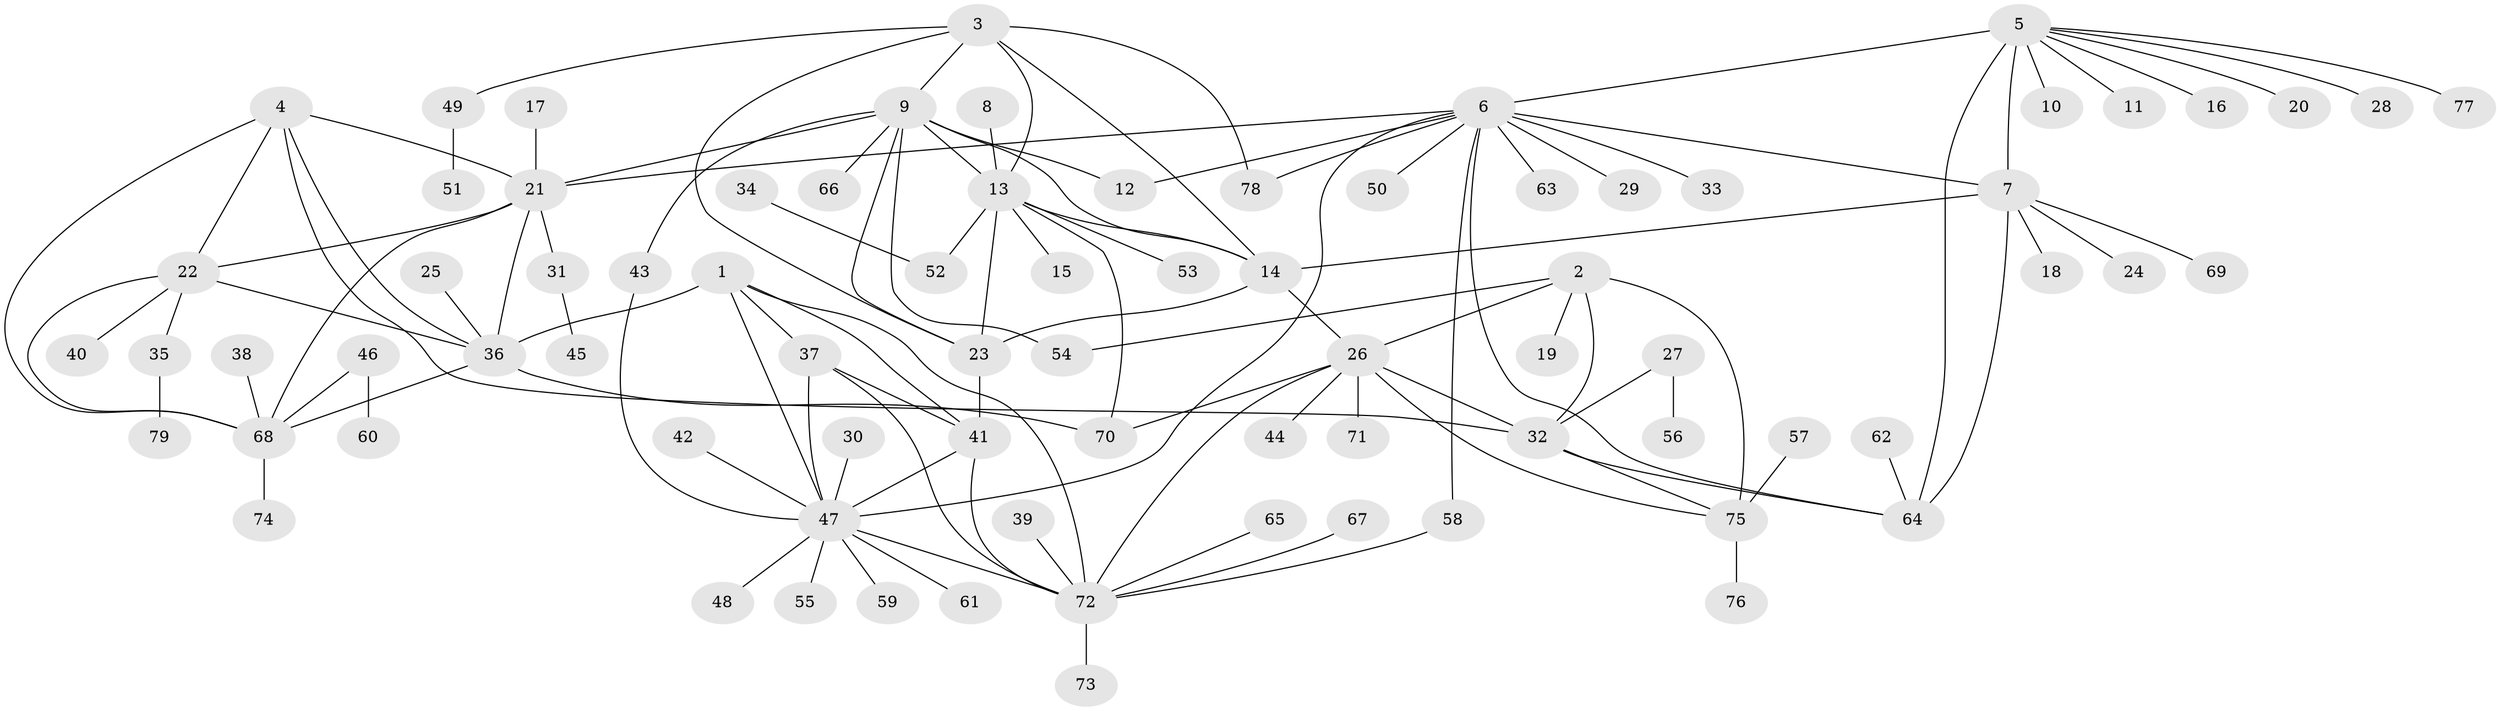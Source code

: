 // original degree distribution, {6: 0.03571428571428571, 5: 0.044642857142857144, 11: 0.008928571428571428, 13: 0.008928571428571428, 7: 0.03571428571428571, 10: 0.026785714285714284, 8: 0.03571428571428571, 9: 0.017857142857142856, 14: 0.008928571428571428, 1: 0.5714285714285714, 2: 0.17857142857142858, 3: 0.026785714285714284}
// Generated by graph-tools (version 1.1) at 2025/37/03/04/25 23:37:42]
// undirected, 79 vertices, 115 edges
graph export_dot {
  node [color=gray90,style=filled];
  1;
  2;
  3;
  4;
  5;
  6;
  7;
  8;
  9;
  10;
  11;
  12;
  13;
  14;
  15;
  16;
  17;
  18;
  19;
  20;
  21;
  22;
  23;
  24;
  25;
  26;
  27;
  28;
  29;
  30;
  31;
  32;
  33;
  34;
  35;
  36;
  37;
  38;
  39;
  40;
  41;
  42;
  43;
  44;
  45;
  46;
  47;
  48;
  49;
  50;
  51;
  52;
  53;
  54;
  55;
  56;
  57;
  58;
  59;
  60;
  61;
  62;
  63;
  64;
  65;
  66;
  67;
  68;
  69;
  70;
  71;
  72;
  73;
  74;
  75;
  76;
  77;
  78;
  79;
  1 -- 36 [weight=1.0];
  1 -- 37 [weight=1.0];
  1 -- 41 [weight=1.0];
  1 -- 47 [weight=1.0];
  1 -- 72 [weight=1.0];
  2 -- 19 [weight=1.0];
  2 -- 26 [weight=2.0];
  2 -- 32 [weight=2.0];
  2 -- 54 [weight=1.0];
  2 -- 75 [weight=2.0];
  3 -- 9 [weight=1.0];
  3 -- 13 [weight=1.0];
  3 -- 14 [weight=1.0];
  3 -- 23 [weight=1.0];
  3 -- 49 [weight=1.0];
  3 -- 78 [weight=1.0];
  4 -- 21 [weight=1.0];
  4 -- 22 [weight=1.0];
  4 -- 32 [weight=1.0];
  4 -- 36 [weight=1.0];
  4 -- 68 [weight=1.0];
  5 -- 6 [weight=2.0];
  5 -- 7 [weight=2.0];
  5 -- 10 [weight=1.0];
  5 -- 11 [weight=1.0];
  5 -- 16 [weight=1.0];
  5 -- 20 [weight=1.0];
  5 -- 28 [weight=1.0];
  5 -- 64 [weight=2.0];
  5 -- 77 [weight=1.0];
  6 -- 7 [weight=1.0];
  6 -- 12 [weight=1.0];
  6 -- 21 [weight=1.0];
  6 -- 29 [weight=1.0];
  6 -- 33 [weight=1.0];
  6 -- 47 [weight=1.0];
  6 -- 50 [weight=1.0];
  6 -- 58 [weight=1.0];
  6 -- 63 [weight=1.0];
  6 -- 64 [weight=1.0];
  6 -- 78 [weight=1.0];
  7 -- 14 [weight=1.0];
  7 -- 18 [weight=1.0];
  7 -- 24 [weight=1.0];
  7 -- 64 [weight=1.0];
  7 -- 69 [weight=1.0];
  8 -- 13 [weight=1.0];
  9 -- 12 [weight=1.0];
  9 -- 13 [weight=1.0];
  9 -- 14 [weight=1.0];
  9 -- 21 [weight=1.0];
  9 -- 23 [weight=1.0];
  9 -- 43 [weight=1.0];
  9 -- 54 [weight=1.0];
  9 -- 66 [weight=1.0];
  13 -- 14 [weight=1.0];
  13 -- 15 [weight=1.0];
  13 -- 23 [weight=1.0];
  13 -- 52 [weight=1.0];
  13 -- 53 [weight=1.0];
  13 -- 70 [weight=1.0];
  14 -- 23 [weight=1.0];
  14 -- 26 [weight=1.0];
  17 -- 21 [weight=1.0];
  21 -- 22 [weight=1.0];
  21 -- 31 [weight=1.0];
  21 -- 36 [weight=1.0];
  21 -- 68 [weight=1.0];
  22 -- 35 [weight=1.0];
  22 -- 36 [weight=1.0];
  22 -- 40 [weight=1.0];
  22 -- 68 [weight=1.0];
  23 -- 41 [weight=1.0];
  25 -- 36 [weight=1.0];
  26 -- 32 [weight=1.0];
  26 -- 44 [weight=1.0];
  26 -- 70 [weight=1.0];
  26 -- 71 [weight=1.0];
  26 -- 72 [weight=1.0];
  26 -- 75 [weight=1.0];
  27 -- 32 [weight=1.0];
  27 -- 56 [weight=1.0];
  30 -- 47 [weight=1.0];
  31 -- 45 [weight=1.0];
  32 -- 64 [weight=1.0];
  32 -- 75 [weight=1.0];
  34 -- 52 [weight=1.0];
  35 -- 79 [weight=1.0];
  36 -- 68 [weight=1.0];
  36 -- 70 [weight=1.0];
  37 -- 41 [weight=1.0];
  37 -- 47 [weight=1.0];
  37 -- 72 [weight=1.0];
  38 -- 68 [weight=1.0];
  39 -- 72 [weight=1.0];
  41 -- 47 [weight=1.0];
  41 -- 72 [weight=1.0];
  42 -- 47 [weight=1.0];
  43 -- 47 [weight=1.0];
  46 -- 60 [weight=1.0];
  46 -- 68 [weight=1.0];
  47 -- 48 [weight=1.0];
  47 -- 55 [weight=1.0];
  47 -- 59 [weight=1.0];
  47 -- 61 [weight=1.0];
  47 -- 72 [weight=1.0];
  49 -- 51 [weight=1.0];
  57 -- 75 [weight=1.0];
  58 -- 72 [weight=1.0];
  62 -- 64 [weight=1.0];
  65 -- 72 [weight=1.0];
  67 -- 72 [weight=1.0];
  68 -- 74 [weight=1.0];
  72 -- 73 [weight=1.0];
  75 -- 76 [weight=1.0];
}
